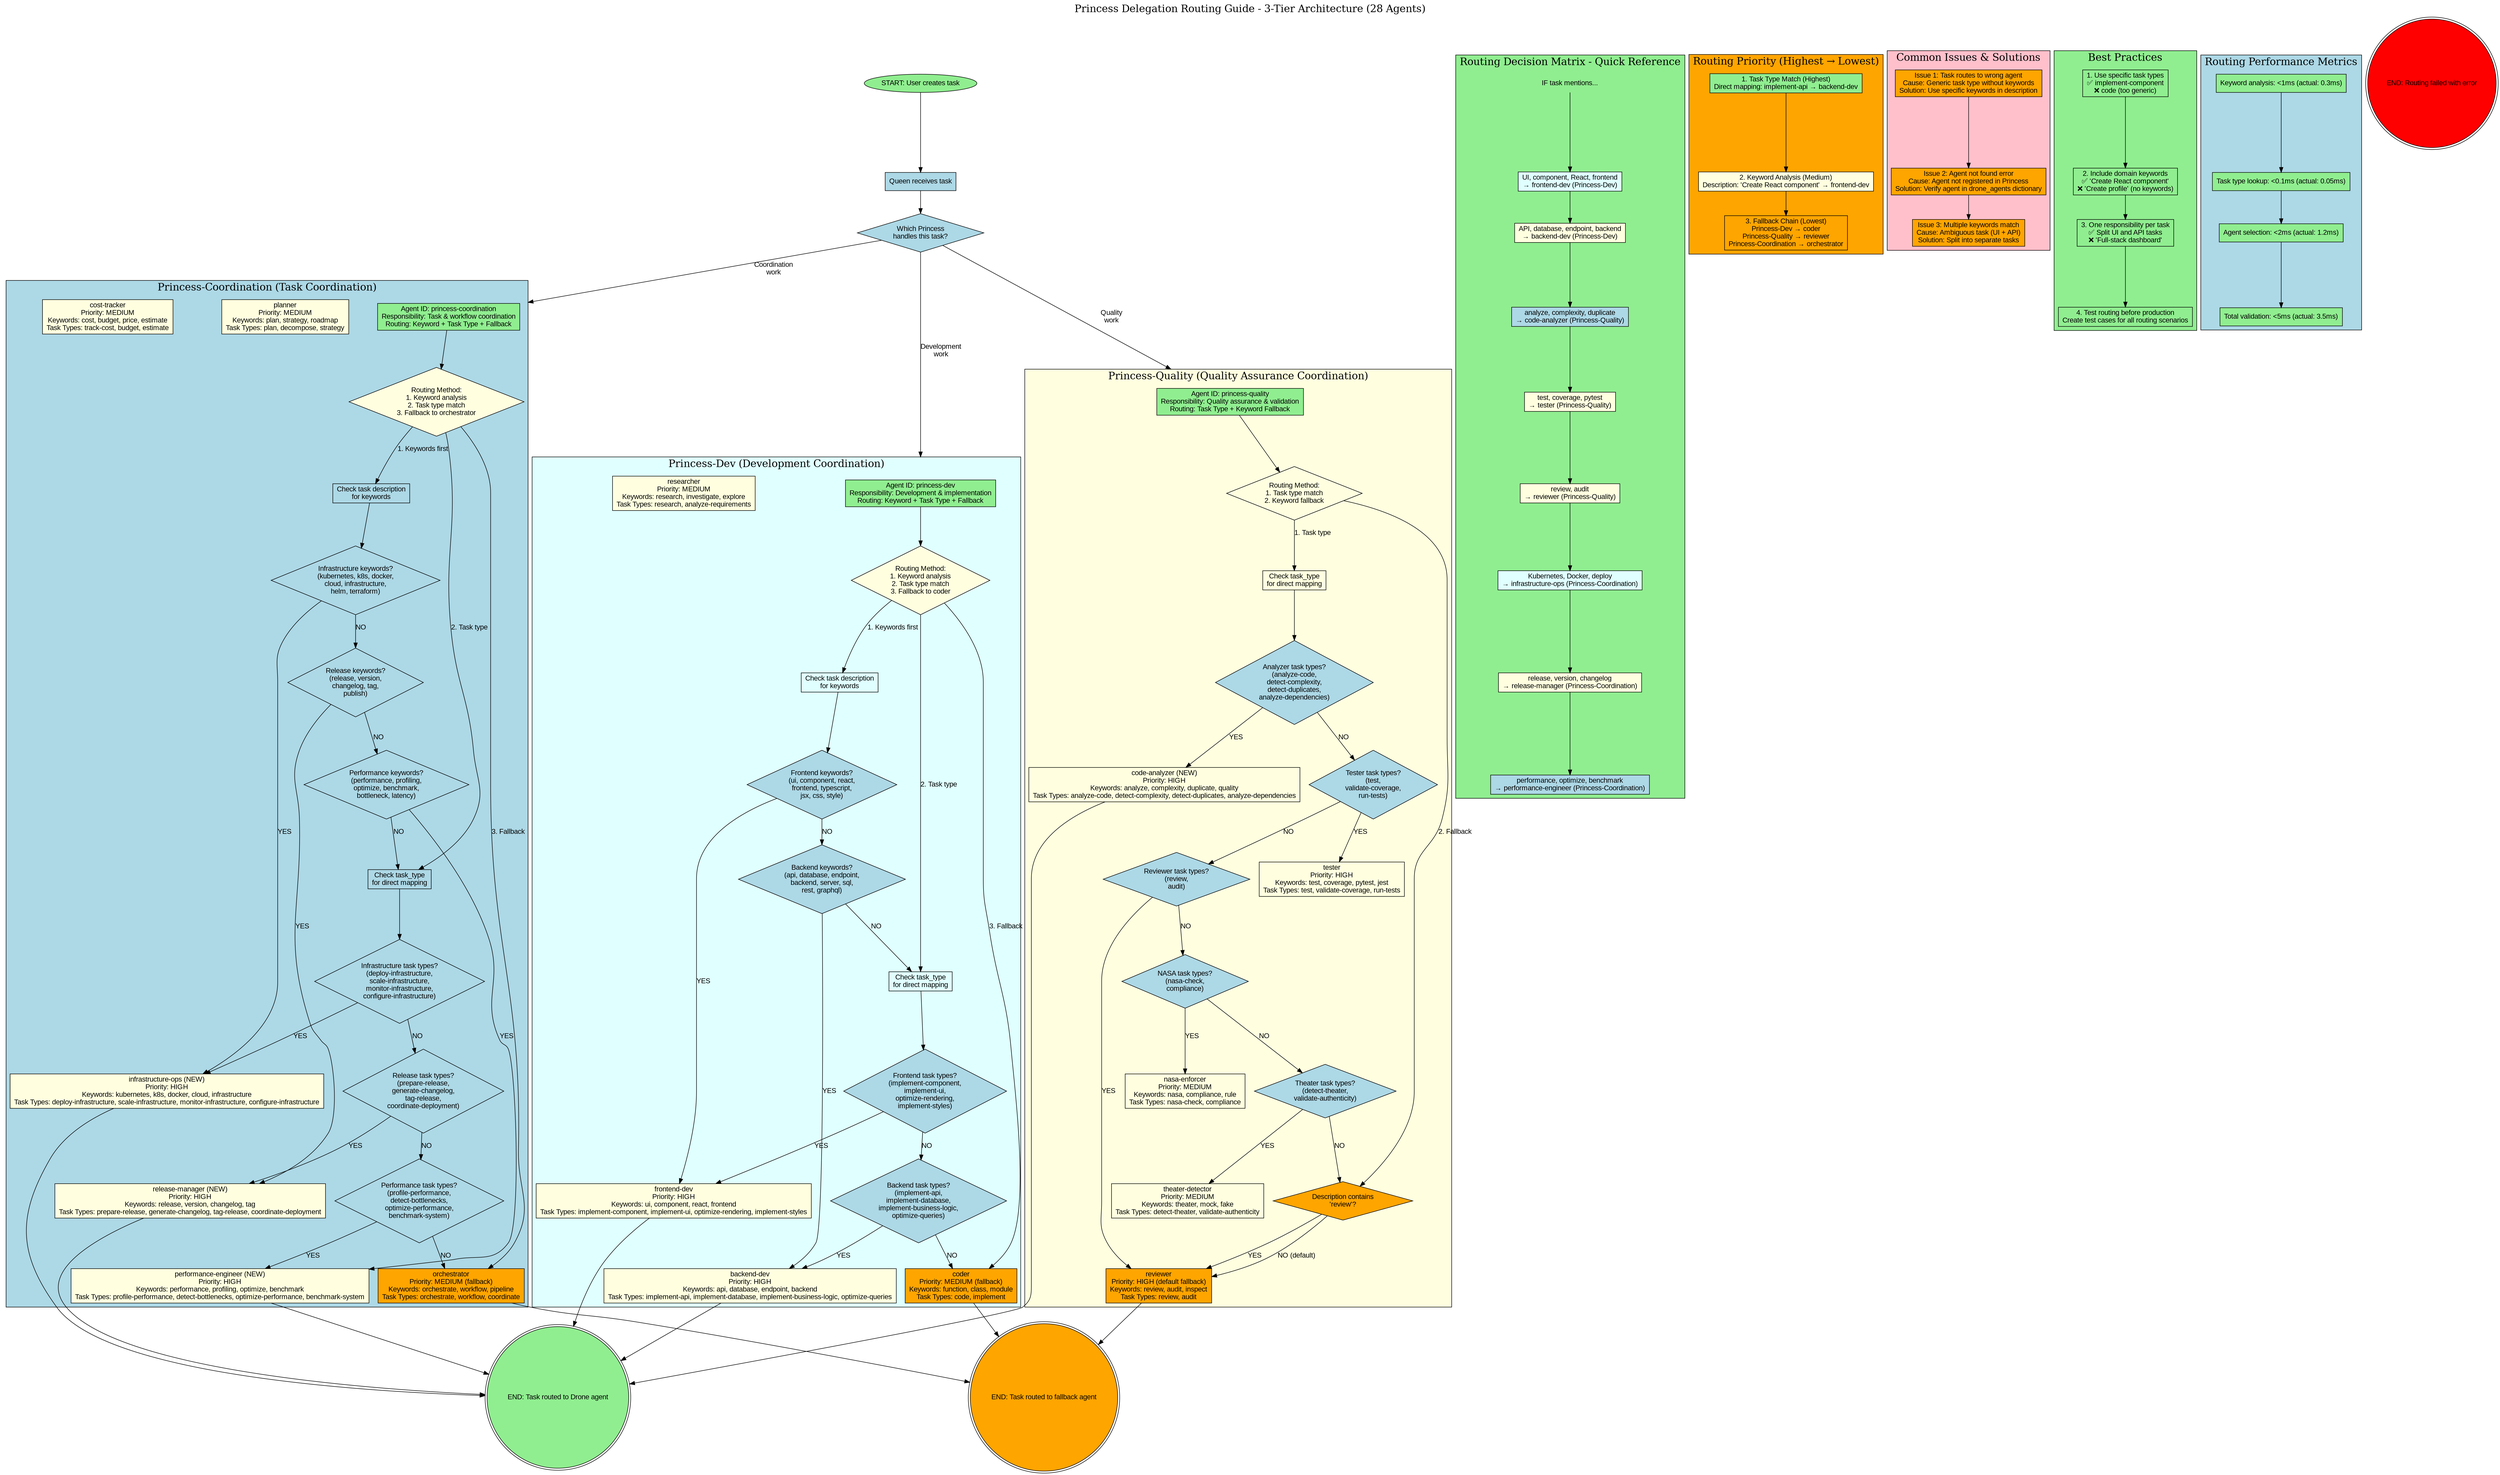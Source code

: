 digraph princess_delegation_guide {
  label="Princess Delegation Routing Guide - 3-Tier Architecture (28 Agents)";
  labelloc=t;
  fontsize=20;
  rankdir=TB;
  node [fontname="Arial"];
  edge [fontname="Arial"];
  compound=true;

  // Entry point
  start [label="START: User creates task", shape=ellipse, style=filled, fillcolor=lightgreen];

  // Queen receives task
  queen_receive [label="Queen receives task", shape=box, style=filled, fillcolor=lightblue];

  // Princess selection decision
  princess_select [label="Which Princess\nhandles this task?", shape=diamond, style=filled, fillcolor=lightblue];

  // Main workflow
  start -> queen_receive -> princess_select;

  // Princess-Dev cluster
  subgraph cluster_princess_dev {
    label="Princess-Dev (Development Coordination)";
    style=filled;
    fillcolor=lightcyan;

    princess_dev_entry [label="Agent ID: princess-dev\nResponsibility: Development & implementation\nRouting: Keyword + Task Type + Fallback", shape=box, style=filled, fillcolor=lightgreen];

    // Routing decision
    dev_routing_decision [label="Routing Method:\n1. Keyword analysis\n2. Task type match\n3. Fallback to coder", shape=diamond, style=filled, fillcolor=lightyellow];

    // Keyword analysis
    dev_keyword_check [label="Check task description\nfor keywords", shape=box];

    dev_frontend_keywords [label="Frontend keywords?\n(ui, component, react,\nfrontend, typescript,\njsx, css, style)", shape=diamond, style=filled, fillcolor=lightblue];

    dev_backend_keywords [label="Backend keywords?\n(api, database, endpoint,\nbackend, server, sql,\nrest, graphql)", shape=diamond, style=filled, fillcolor=lightblue];

    // Task type mapping
    dev_task_type_check [label="Check task_type\nfor direct mapping", shape=box];

    dev_frontend_task_types [label="Frontend task types?\n(implement-component,\nimplement-ui,\noptimize-rendering,\nimplement-styles)", shape=diamond, style=filled, fillcolor=lightblue];

    dev_backend_task_types [label="Backend task types?\n(implement-api,\nimplement-database,\nimplement-business-logic,\noptimize-queries)", shape=diamond, style=filled, fillcolor=lightblue];

    // Drone agents
    drone_frontend [label="frontend-dev\nPriority: HIGH\nKeywords: ui, component, react, frontend\nTask Types: implement-component, implement-ui, optimize-rendering, implement-styles", shape=box, style=filled, fillcolor=lightyellow];

    drone_backend [label="backend-dev\nPriority: HIGH\nKeywords: api, database, endpoint, backend\nTask Types: implement-api, implement-database, implement-business-logic, optimize-queries", shape=box, style=filled, fillcolor=lightyellow];

    drone_coder [label="coder\nPriority: MEDIUM (fallback)\nKeywords: function, class, module\nTask Types: code, implement", shape=box, style=filled, fillcolor=orange];

    drone_researcher [label="researcher\nPriority: MEDIUM\nKeywords: research, investigate, explore\nTask Types: research, analyze-requirements", shape=box, style=filled, fillcolor=lightyellow];

    // Routing flow
    princess_dev_entry -> dev_routing_decision;
    dev_routing_decision -> dev_keyword_check [label="1. Keywords first"];
    dev_keyword_check -> dev_frontend_keywords;
    dev_frontend_keywords -> drone_frontend [label="YES"];
    dev_frontend_keywords -> dev_backend_keywords [label="NO"];
    dev_backend_keywords -> drone_backend [label="YES"];
    dev_backend_keywords -> dev_task_type_check [label="NO"];

    dev_routing_decision -> dev_task_type_check [label="2. Task type"];
    dev_task_type_check -> dev_frontend_task_types;
    dev_frontend_task_types -> drone_frontend [label="YES"];
    dev_frontend_task_types -> dev_backend_task_types [label="NO"];
    dev_backend_task_types -> drone_backend [label="YES"];
    dev_backend_task_types -> drone_coder [label="NO"];

    dev_routing_decision -> drone_coder [label="3. Fallback"];
  }

  // Princess-Quality cluster
  subgraph cluster_princess_quality {
    label="Princess-Quality (Quality Assurance Coordination)";
    style=filled;
    fillcolor=lightyellow;

    princess_quality_entry [label="Agent ID: princess-quality\nResponsibility: Quality assurance & validation\nRouting: Task Type + Keyword Fallback", shape=box, style=filled, fillcolor=lightgreen];

    // Routing decision
    quality_routing_decision [label="Routing Method:\n1. Task type match\n2. Keyword fallback", shape=diamond, style=filled, fillcolor=lightyellow];

    // Task type mapping
    quality_task_type_check [label="Check task_type\nfor direct mapping", shape=box];

    quality_analyzer_task_types [label="Analyzer task types?\n(analyze-code,\ndetect-complexity,\ndetect-duplicates,\nanalyze-dependencies)", shape=diamond, style=filled, fillcolor=lightblue];

    quality_tester_task_types [label="Tester task types?\n(test,\nvalidate-coverage,\nrun-tests)", shape=diamond, style=filled, fillcolor=lightblue];

    quality_reviewer_task_types [label="Reviewer task types?\n(review,\naudit)", shape=diamond, style=filled, fillcolor=lightblue];

    quality_nasa_task_types [label="NASA task types?\n(nasa-check,\ncompliance)", shape=diamond, style=filled, fillcolor=lightblue];

    quality_theater_task_types [label="Theater task types?\n(detect-theater,\nvalidate-authenticity)", shape=diamond, style=filled, fillcolor=lightblue];

    // Keyword fallback
    quality_keyword_fallback [label="Description contains\n'review'?", shape=diamond, style=filled, fillcolor=orange];

    // Drone agents
    drone_analyzer [label="code-analyzer (NEW)\nPriority: HIGH\nKeywords: analyze, complexity, duplicate, quality\nTask Types: analyze-code, detect-complexity, detect-duplicates, analyze-dependencies", shape=box, style=filled, fillcolor=lightyellow];

    drone_tester [label="tester\nPriority: HIGH\nKeywords: test, coverage, pytest, jest\nTask Types: test, validate-coverage, run-tests", shape=box, style=filled, fillcolor=lightyellow];

    drone_reviewer [label="reviewer\nPriority: HIGH (default fallback)\nKeywords: review, audit, inspect\nTask Types: review, audit", shape=box, style=filled, fillcolor=orange];

    drone_nasa [label="nasa-enforcer\nPriority: MEDIUM\nKeywords: nasa, compliance, rule\nTask Types: nasa-check, compliance", shape=box, style=filled, fillcolor=lightyellow];

    drone_theater [label="theater-detector\nPriority: MEDIUM\nKeywords: theater, mock, fake\nTask Types: detect-theater, validate-authenticity", shape=box, style=filled, fillcolor=lightyellow];

    // Routing flow
    princess_quality_entry -> quality_routing_decision;
    quality_routing_decision -> quality_task_type_check [label="1. Task type"];
    quality_task_type_check -> quality_analyzer_task_types;
    quality_analyzer_task_types -> drone_analyzer [label="YES"];
    quality_analyzer_task_types -> quality_tester_task_types [label="NO"];
    quality_tester_task_types -> drone_tester [label="YES"];
    quality_tester_task_types -> quality_reviewer_task_types [label="NO"];
    quality_reviewer_task_types -> drone_reviewer [label="YES"];
    quality_reviewer_task_types -> quality_nasa_task_types [label="NO"];
    quality_nasa_task_types -> drone_nasa [label="YES"];
    quality_nasa_task_types -> quality_theater_task_types [label="NO"];
    quality_theater_task_types -> drone_theater [label="YES"];
    quality_theater_task_types -> quality_keyword_fallback [label="NO"];

    quality_routing_decision -> quality_keyword_fallback [label="2. Fallback"];
    quality_keyword_fallback -> drone_reviewer [label="YES"];
    quality_keyword_fallback -> drone_reviewer [label="NO (default)"];
  }

  // Princess-Coordination cluster
  subgraph cluster_princess_coordination {
    label="Princess-Coordination (Task Coordination)";
    style=filled;
    fillcolor=lightblue;

    princess_coord_entry [label="Agent ID: princess-coordination\nResponsibility: Task & workflow coordination\nRouting: Keyword + Task Type + Fallback", shape=box, style=filled, fillcolor=lightgreen];

    // Routing decision
    coord_routing_decision [label="Routing Method:\n1. Keyword analysis\n2. Task type match\n3. Fallback to orchestrator", shape=diamond, style=filled, fillcolor=lightyellow];

    // Keyword analysis
    coord_keyword_check [label="Check task description\nfor keywords", shape=box];

    coord_infra_keywords [label="Infrastructure keywords?\n(kubernetes, k8s, docker,\ncloud, infrastructure,\nhelm, terraform)", shape=diamond, style=filled, fillcolor=lightblue];

    coord_release_keywords [label="Release keywords?\n(release, version,\nchangelog, tag,\npublish)", shape=diamond, style=filled, fillcolor=lightblue];

    coord_perf_keywords [label="Performance keywords?\n(performance, profiling,\noptimize, benchmark,\nbottleneck, latency)", shape=diamond, style=filled, fillcolor=lightblue];

    // Task type mapping
    coord_task_type_check [label="Check task_type\nfor direct mapping", shape=box];

    coord_infra_task_types [label="Infrastructure task types?\n(deploy-infrastructure,\nscale-infrastructure,\nmonitor-infrastructure,\nconfigure-infrastructure)", shape=diamond, style=filled, fillcolor=lightblue];

    coord_release_task_types [label="Release task types?\n(prepare-release,\ngenerate-changelog,\ntag-release,\ncoordinate-deployment)", shape=diamond, style=filled, fillcolor=lightblue];

    coord_perf_task_types [label="Performance task types?\n(profile-performance,\ndetect-bottlenecks,\noptimize-performance,\nbenchmark-system)", shape=diamond, style=filled, fillcolor=lightblue];

    // Drone agents
    drone_infra [label="infrastructure-ops (NEW)\nPriority: HIGH\nKeywords: kubernetes, k8s, docker, cloud, infrastructure\nTask Types: deploy-infrastructure, scale-infrastructure, monitor-infrastructure, configure-infrastructure", shape=box, style=filled, fillcolor=lightyellow];

    drone_release [label="release-manager (NEW)\nPriority: HIGH\nKeywords: release, version, changelog, tag\nTask Types: prepare-release, generate-changelog, tag-release, coordinate-deployment", shape=box, style=filled, fillcolor=lightyellow];

    drone_perf [label="performance-engineer (NEW)\nPriority: HIGH\nKeywords: performance, profiling, optimize, benchmark\nTask Types: profile-performance, detect-bottlenecks, optimize-performance, benchmark-system", shape=box, style=filled, fillcolor=lightyellow];

    drone_orchestrator [label="orchestrator\nPriority: MEDIUM (fallback)\nKeywords: orchestrate, workflow, pipeline\nTask Types: orchestrate, workflow, coordinate", shape=box, style=filled, fillcolor=orange];

    drone_planner [label="planner\nPriority: MEDIUM\nKeywords: plan, strategy, roadmap\nTask Types: plan, decompose, strategy", shape=box, style=filled, fillcolor=lightyellow];

    drone_cost [label="cost-tracker\nPriority: MEDIUM\nKeywords: cost, budget, price, estimate\nTask Types: track-cost, budget, estimate", shape=box, style=filled, fillcolor=lightyellow];

    // Routing flow
    princess_coord_entry -> coord_routing_decision;
    coord_routing_decision -> coord_keyword_check [label="1. Keywords first"];
    coord_keyword_check -> coord_infra_keywords;
    coord_infra_keywords -> drone_infra [label="YES"];
    coord_infra_keywords -> coord_release_keywords [label="NO"];
    coord_release_keywords -> drone_release [label="YES"];
    coord_release_keywords -> coord_perf_keywords [label="NO"];
    coord_perf_keywords -> drone_perf [label="YES"];
    coord_perf_keywords -> coord_task_type_check [label="NO"];

    coord_routing_decision -> coord_task_type_check [label="2. Task type"];
    coord_task_type_check -> coord_infra_task_types;
    coord_infra_task_types -> drone_infra [label="YES"];
    coord_infra_task_types -> coord_release_task_types [label="NO"];
    coord_release_task_types -> drone_release [label="YES"];
    coord_release_task_types -> coord_perf_task_types [label="NO"];
    coord_perf_task_types -> drone_perf [label="YES"];
    coord_perf_task_types -> drone_orchestrator [label="NO"];

    coord_routing_decision -> drone_orchestrator [label="3. Fallback"];
  }

  // Connect Queen to Princesses
  princess_select -> princess_dev_entry [label="Development\nwork" lhead=cluster_princess_dev];
  princess_select -> princess_quality_entry [label="Quality\nwork" lhead=cluster_princess_quality];
  princess_select -> princess_coord_entry [label="Coordination\nwork" lhead=cluster_princess_coordination];

  // Routing decision matrix
  subgraph cluster_decision_matrix {
    label="Routing Decision Matrix - Quick Reference";
    style=filled;
    fillcolor=lightgreen;

    matrix_title [label="IF task mentions...", shape=plaintext];

    matrix_frontend [label="UI, component, React, frontend\n→ frontend-dev (Princess-Dev)", shape=box, style=filled, fillcolor=lightcyan];
    matrix_backend [label="API, database, endpoint, backend\n→ backend-dev (Princess-Dev)", shape=box, style=filled, fillcolor=lightyellow];
    matrix_analyzer [label="analyze, complexity, duplicate\n→ code-analyzer (Princess-Quality)", shape=box, style=filled, fillcolor=lightblue];
    matrix_tester [label="test, coverage, pytest\n→ tester (Princess-Quality)", shape=box, style=filled, fillcolor=lightyellow];
    matrix_reviewer [label="review, audit\n→ reviewer (Princess-Quality)", shape=box, style=filled, fillcolor=lightyellow];
    matrix_infra [label="Kubernetes, Docker, deploy\n→ infrastructure-ops (Princess-Coordination)", shape=box, style=filled, fillcolor=lightcyan];
    matrix_release [label="release, version, changelog\n→ release-manager (Princess-Coordination)", shape=box, style=filled, fillcolor=lightyellow];
    matrix_perf [label="performance, optimize, benchmark\n→ performance-engineer (Princess-Coordination)", shape=box, style=filled, fillcolor=lightblue];

    matrix_title -> matrix_frontend -> matrix_backend -> matrix_analyzer -> matrix_tester -> matrix_reviewer -> matrix_infra -> matrix_release -> matrix_perf;
  }

  // Routing priority
  subgraph cluster_priority {
    label="Routing Priority (Highest → Lowest)";
    style=filled;
    fillcolor=orange;

    priority_1 [label="1. Task Type Match (Highest)\nDirect mapping: implement-api → backend-dev", shape=box, style=filled, fillcolor=lightgreen];
    priority_2 [label="2. Keyword Analysis (Medium)\nDescription: 'Create React component' → frontend-dev", shape=box, style=filled, fillcolor=lightyellow];
    priority_3 [label="3. Fallback Chain (Lowest)\nPrincess-Dev → coder\nPrincess-Quality → reviewer\nPrincess-Coordination → orchestrator", shape=box, style=filled, fillcolor=orange];

    priority_1 -> priority_2 -> priority_3;
  }

  // Troubleshooting
  subgraph cluster_troubleshooting {
    label="Common Issues & Solutions";
    style=filled;
    fillcolor=pink;

    issue_1 [label="Issue 1: Task routes to wrong agent\nCause: Generic task type without keywords\nSolution: Use specific keywords in description", shape=box, style=filled, fillcolor=orange];

    issue_2 [label="Issue 2: Agent not found error\nCause: Agent not registered in Princess\nSolution: Verify agent in drone_agents dictionary", shape=box, style=filled, fillcolor=orange];

    issue_3 [label="Issue 3: Multiple keywords match\nCause: Ambiguous task (UI + API)\nSolution: Split into separate tasks", shape=box, style=filled, fillcolor=orange];

    issue_1 -> issue_2 -> issue_3;
  }

  // Best practices
  subgraph cluster_best_practices {
    label="Best Practices";
    style=filled;
    fillcolor=lightgreen;

    practice_1 [label="1. Use specific task types\n✅ implement-component\n❌ code (too generic)", shape=box];
    practice_2 [label="2. Include domain keywords\n✅ 'Create React component'\n❌ 'Create profile' (no keywords)", shape=box];
    practice_3 [label="3. One responsibility per task\n✅ Split UI and API tasks\n❌ 'Full-stack dashboard'", shape=box];
    practice_4 [label="4. Test routing before production\nCreate test cases for all routing scenarios", shape=box];

    practice_1 -> practice_2 -> practice_3 -> practice_4;
  }

  // Performance metrics
  subgraph cluster_performance {
    label="Routing Performance Metrics";
    style=filled;
    fillcolor=lightblue;

    perf_keyword [label="Keyword analysis: <1ms (actual: 0.3ms)", shape=box, style=filled, fillcolor=lightgreen];
    perf_task_type [label="Task type lookup: <0.1ms (actual: 0.05ms)", shape=box, style=filled, fillcolor=lightgreen];
    perf_selection [label="Agent selection: <2ms (actual: 1.2ms)", shape=box, style=filled, fillcolor=lightgreen];
    perf_total [label="Total validation: <5ms (actual: 3.5ms)", shape=box, style=filled, fillcolor=lightgreen];

    perf_keyword -> perf_task_type -> perf_selection -> perf_total;
  }

  // Exit points
  end_routed [label="END: Task routed to Drone agent", shape=doublecircle, style=filled, fillcolor=lightgreen];
  end_fallback [label="END: Task routed to fallback agent", shape=doublecircle, style=filled, fillcolor=orange];
  end_error [label="END: Routing failed with error", shape=doublecircle, style=filled, fillcolor=red];

  drone_frontend -> end_routed;
  drone_backend -> end_routed;
  drone_analyzer -> end_routed;
  drone_infra -> end_routed;
  drone_release -> end_routed;
  drone_perf -> end_routed;

  drone_coder -> end_fallback;
  drone_reviewer -> end_fallback;
  drone_orchestrator -> end_fallback;
}
